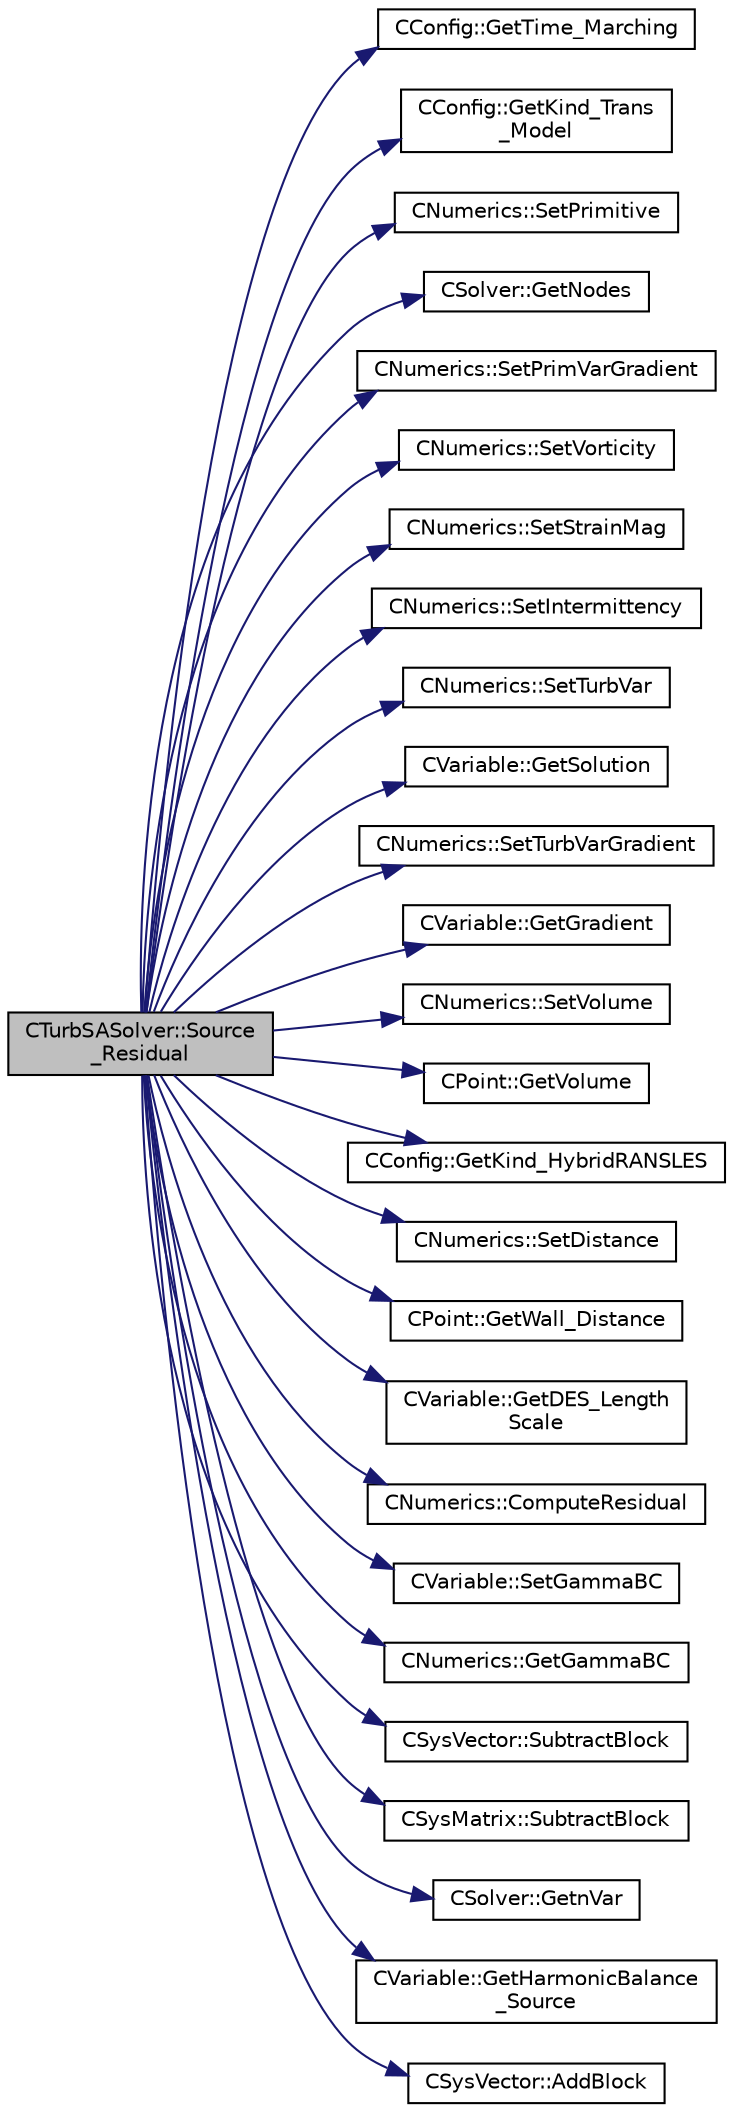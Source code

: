 digraph "CTurbSASolver::Source_Residual"
{
  edge [fontname="Helvetica",fontsize="10",labelfontname="Helvetica",labelfontsize="10"];
  node [fontname="Helvetica",fontsize="10",shape=record];
  rankdir="LR";
  Node583 [label="CTurbSASolver::Source\l_Residual",height=0.2,width=0.4,color="black", fillcolor="grey75", style="filled", fontcolor="black"];
  Node583 -> Node584 [color="midnightblue",fontsize="10",style="solid",fontname="Helvetica"];
  Node584 [label="CConfig::GetTime_Marching",height=0.2,width=0.4,color="black", fillcolor="white", style="filled",URL="$class_c_config.html#a864d499ce740184803607801c47abda7",tooltip="Provides information about the time integration, and change the write in the output files information..."];
  Node583 -> Node585 [color="midnightblue",fontsize="10",style="solid",fontname="Helvetica"];
  Node585 [label="CConfig::GetKind_Trans\l_Model",height=0.2,width=0.4,color="black", fillcolor="white", style="filled",URL="$class_c_config.html#a362c61be9d6c43c8913d7379c6fd2300",tooltip="Get the kind of the transition model. "];
  Node583 -> Node586 [color="midnightblue",fontsize="10",style="solid",fontname="Helvetica"];
  Node586 [label="CNumerics::SetPrimitive",height=0.2,width=0.4,color="black", fillcolor="white", style="filled",URL="$class_c_numerics.html#af72b17d397adf09beed2e99e2daf895c",tooltip="Set the value of the primitive variables. "];
  Node583 -> Node587 [color="midnightblue",fontsize="10",style="solid",fontname="Helvetica"];
  Node587 [label="CSolver::GetNodes",height=0.2,width=0.4,color="black", fillcolor="white", style="filled",URL="$class_c_solver.html#af3198e52a2ea377bb765647b5e697197",tooltip="Allow outside access to the nodes of the solver, containing conservatives, primitives, etc. "];
  Node583 -> Node588 [color="midnightblue",fontsize="10",style="solid",fontname="Helvetica"];
  Node588 [label="CNumerics::SetPrimVarGradient",height=0.2,width=0.4,color="black", fillcolor="white", style="filled",URL="$class_c_numerics.html#a22772ccb1c59b1267152d4cc9825a98a",tooltip="Set the gradient of the primitive variables. "];
  Node583 -> Node589 [color="midnightblue",fontsize="10",style="solid",fontname="Helvetica"];
  Node589 [label="CNumerics::SetVorticity",height=0.2,width=0.4,color="black", fillcolor="white", style="filled",URL="$class_c_numerics.html#a7156d1bb1018a81fbe27647ee51ce62e",tooltip="Set the value of the vorticity. "];
  Node583 -> Node590 [color="midnightblue",fontsize="10",style="solid",fontname="Helvetica"];
  Node590 [label="CNumerics::SetStrainMag",height=0.2,width=0.4,color="black", fillcolor="white", style="filled",URL="$class_c_numerics.html#af43350670d76cf65cb12370db38bf499",tooltip="Set the value of the rate of strain magnitude. "];
  Node583 -> Node591 [color="midnightblue",fontsize="10",style="solid",fontname="Helvetica"];
  Node591 [label="CNumerics::SetIntermittency",height=0.2,width=0.4,color="black", fillcolor="white", style="filled",URL="$class_c_numerics.html#aad905aa4adf4c6c678abb263539852f8",tooltip="Set intermittency for numerics (used in SA with LM transition model) "];
  Node583 -> Node592 [color="midnightblue",fontsize="10",style="solid",fontname="Helvetica"];
  Node592 [label="CNumerics::SetTurbVar",height=0.2,width=0.4,color="black", fillcolor="white", style="filled",URL="$class_c_numerics.html#a694708b330c1e25e59f3b3ee8be64fbb",tooltip="Set the value of the turbulent variable. "];
  Node583 -> Node593 [color="midnightblue",fontsize="10",style="solid",fontname="Helvetica"];
  Node593 [label="CVariable::GetSolution",height=0.2,width=0.4,color="black", fillcolor="white", style="filled",URL="$class_c_variable.html#a261483e39c23c1de7cb9aea7e917c121",tooltip="Get the solution. "];
  Node583 -> Node594 [color="midnightblue",fontsize="10",style="solid",fontname="Helvetica"];
  Node594 [label="CNumerics::SetTurbVarGradient",height=0.2,width=0.4,color="black", fillcolor="white", style="filled",URL="$class_c_numerics.html#a42a39ae6557a400a4d811820c61de3cb",tooltip="Set the gradient of the turbulent variables. "];
  Node583 -> Node595 [color="midnightblue",fontsize="10",style="solid",fontname="Helvetica"];
  Node595 [label="CVariable::GetGradient",height=0.2,width=0.4,color="black", fillcolor="white", style="filled",URL="$class_c_variable.html#a7b58da4a928d622e7c2d4b4db047769d",tooltip="Get the value of the solution gradient. "];
  Node583 -> Node596 [color="midnightblue",fontsize="10",style="solid",fontname="Helvetica"];
  Node596 [label="CNumerics::SetVolume",height=0.2,width=0.4,color="black", fillcolor="white", style="filled",URL="$class_c_numerics.html#a53c24228ba235c1a0c2e4509243e5e88",tooltip="Set the value of the volume of the control volume. "];
  Node583 -> Node597 [color="midnightblue",fontsize="10",style="solid",fontname="Helvetica"];
  Node597 [label="CPoint::GetVolume",height=0.2,width=0.4,color="black", fillcolor="white", style="filled",URL="$class_c_point.html#a3c526a15e767c7de9cf163800aa581e5",tooltip="Get area or volume of the control volume. "];
  Node583 -> Node598 [color="midnightblue",fontsize="10",style="solid",fontname="Helvetica"];
  Node598 [label="CConfig::GetKind_HybridRANSLES",height=0.2,width=0.4,color="black", fillcolor="white", style="filled",URL="$class_c_config.html#a2dae056d1f8e3385d25e6fbc251f0100",tooltip="Get the Kind of Hybrid RANS/LES. "];
  Node583 -> Node599 [color="midnightblue",fontsize="10",style="solid",fontname="Helvetica"];
  Node599 [label="CNumerics::SetDistance",height=0.2,width=0.4,color="black", fillcolor="white", style="filled",URL="$class_c_numerics.html#a9c9dd8be231884769f29c799db2404be",tooltip="Set the value of the distance from the nearest wall. "];
  Node583 -> Node600 [color="midnightblue",fontsize="10",style="solid",fontname="Helvetica"];
  Node600 [label="CPoint::GetWall_Distance",height=0.2,width=0.4,color="black", fillcolor="white", style="filled",URL="$class_c_point.html#a2ec241bcb847e4bae03e8df907a18b15",tooltip="Get the value of the distance to the nearest wall. "];
  Node583 -> Node601 [color="midnightblue",fontsize="10",style="solid",fontname="Helvetica"];
  Node601 [label="CVariable::GetDES_Length\lScale",height=0.2,width=0.4,color="black", fillcolor="white", style="filled",URL="$class_c_variable.html#a063db38a4dba2d53a2d76eedfce3e6a0",tooltip="A virtual member. "];
  Node583 -> Node602 [color="midnightblue",fontsize="10",style="solid",fontname="Helvetica"];
  Node602 [label="CNumerics::ComputeResidual",height=0.2,width=0.4,color="black", fillcolor="white", style="filled",URL="$class_c_numerics.html#abe734316e0047f463f059fd77a281958",tooltip="Compute the numerical residual. "];
  Node583 -> Node603 [color="midnightblue",fontsize="10",style="solid",fontname="Helvetica"];
  Node603 [label="CVariable::SetGammaBC",height=0.2,width=0.4,color="black", fillcolor="white", style="filled",URL="$class_c_variable.html#a95d83a5ef57c87dfddf50cc41fb087a5",tooltip="A virtual member. "];
  Node583 -> Node604 [color="midnightblue",fontsize="10",style="solid",fontname="Helvetica"];
  Node604 [label="CNumerics::GetGammaBC",height=0.2,width=0.4,color="black", fillcolor="white", style="filled",URL="$class_c_numerics.html#a4c4dc83bccd720cfe78c0891c02750f3",tooltip="A virtual member. "];
  Node583 -> Node605 [color="midnightblue",fontsize="10",style="solid",fontname="Helvetica"];
  Node605 [label="CSysVector::SubtractBlock",height=0.2,width=0.4,color="black", fillcolor="white", style="filled",URL="$class_c_sys_vector.html#a732b302ca148d38b442bfe7e096a81be",tooltip="Subtract val_residual to the residual. "];
  Node583 -> Node606 [color="midnightblue",fontsize="10",style="solid",fontname="Helvetica"];
  Node606 [label="CSysMatrix::SubtractBlock",height=0.2,width=0.4,color="black", fillcolor="white", style="filled",URL="$class_c_sys_matrix.html#af913d33707e948c30fff5a62773ef5c6",tooltip="Subtracts the specified block to the sparse matrix. "];
  Node583 -> Node607 [color="midnightblue",fontsize="10",style="solid",fontname="Helvetica"];
  Node607 [label="CSolver::GetnVar",height=0.2,width=0.4,color="black", fillcolor="white", style="filled",URL="$class_c_solver.html#a65c22046b0cf1938ba22648912d04680",tooltip="Get the number of variables of the problem. "];
  Node583 -> Node608 [color="midnightblue",fontsize="10",style="solid",fontname="Helvetica"];
  Node608 [label="CVariable::GetHarmonicBalance\l_Source",height=0.2,width=0.4,color="black", fillcolor="white", style="filled",URL="$class_c_variable.html#a548ab0e7b7d53639fbc341c6bc3511aa",tooltip="A virtual member. "];
  Node583 -> Node609 [color="midnightblue",fontsize="10",style="solid",fontname="Helvetica"];
  Node609 [label="CSysVector::AddBlock",height=0.2,width=0.4,color="black", fillcolor="white", style="filled",URL="$class_c_sys_vector.html#acd4c36df2ea0b7ad473944cff9bf5d72",tooltip="Add val_residual to the residual. "];
}
